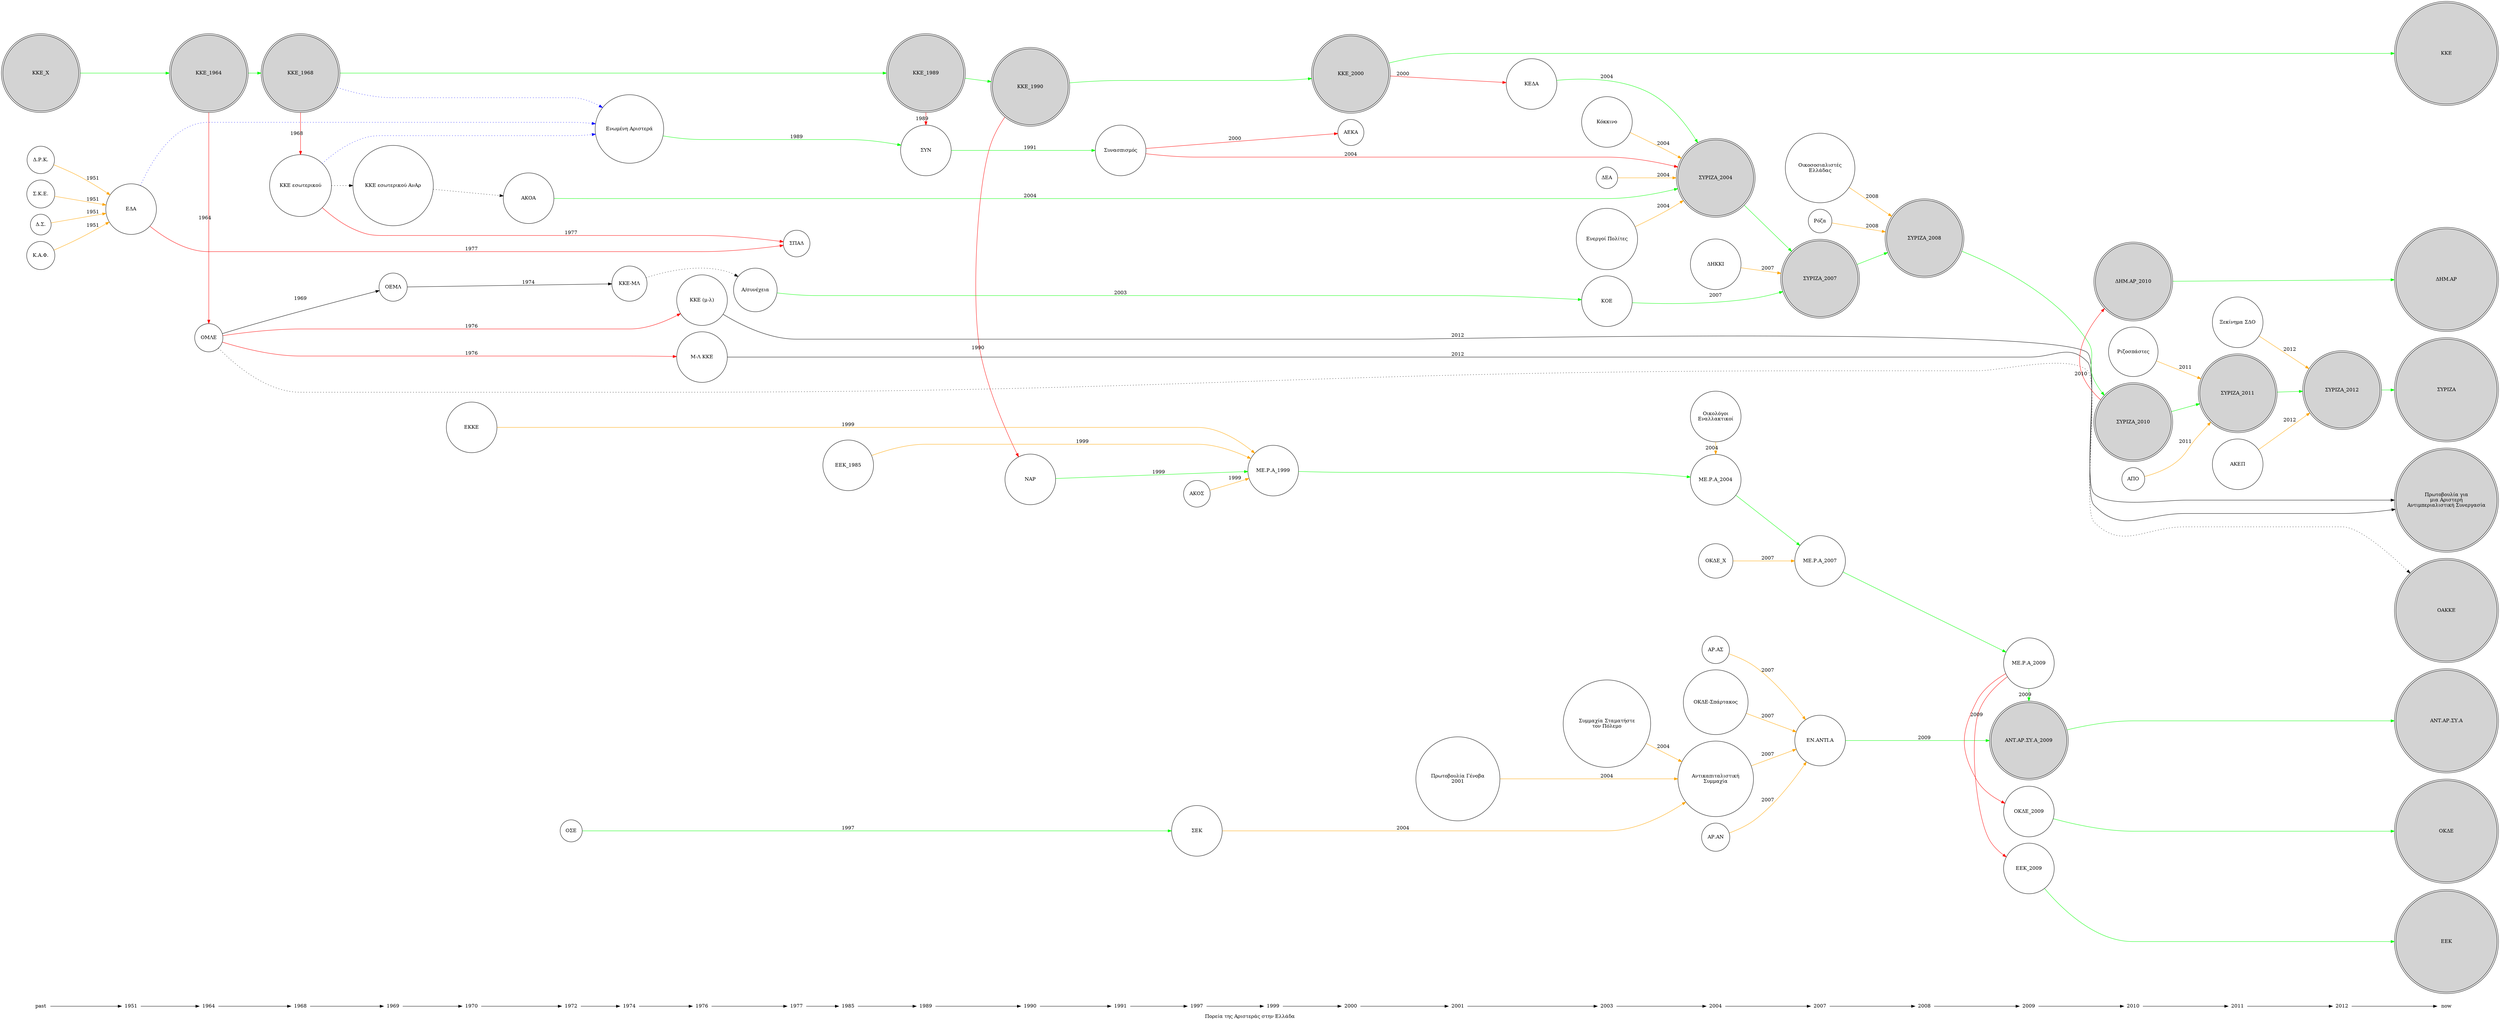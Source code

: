 digraph left {
    label = "Πορεία της Αριστεράς στην Ελλάδα";
    rankdir = LR;
{
	node [shape = plaintext];
	past -> "1951" -> "1964" -> "1968" -> "1969" -> "1970" -> "1972"
	-> "1974" -> "1976" -> "1977" -> "1985" -> "1989" -> "1990" ->
	"1991" -> "1997" -> "1999" -> "2000" -> "2001" -> "2003" -> "2004" -> "2007" -> "2008" -> "2009" -> "2010" -> "2011" -> "2012" -> now;
}

    node [shape = circle];
   { rank = same;  node [shape = doublecircle, fixedsize=true, width=3, height=3, style=filled, image="images/kke.jpg"]; "past"; "ΚΚΕ_Χ"; }
   { rank = same;  node [shape = doublecircle, fixedsize=true, width=3, height=3, style=filled, image="images/kke.jpg"]; "1964"; "ΚΚΕ_1964"; }
   { rank = same;  node [shape = doublecircle, fixedsize=true, width=3, height=3, style=filled, image="images/kke.jpg"]; "1968"; "ΚΚΕ_1968"; }
   { rank = same;  node [shape = doublecircle, fixedsize=true, width=3, height=3, style=filled, image="images/kke.jpg"]; "1989"; "ΚΚΕ_1989"; }
   { rank = same;  node [shape = doublecircle, fixedsize=true, width=3, height=3, style=filled, image="images/kke.jpg"]; "1990"; "ΚΚΕ_1990"; }
   { rank = same;  node [shape = doublecircle, fixedsize=true, width=3, height=3, style=filled, image="images/kke.jpg"]; "2000"; "ΚΚΕ_2000"; }
   { rank = same;  node [shape = ellipse, fixedsize=true, width=2, height=2, image="images/eda.jpg"]; "1951"; "ΕΔΑ"; }
   { rank = same;  "1964"; "ΟΜΛΕ"; }
   { rank = same;  "1968"; "ΚΚΕ εσωτερικού"; }
   { rank = same;  "1969"; "ΟΕΜΛ"; }
   { rank = same;  node [shape = ellipse, fixedsize=true, width=2, height=2, image="images/ekke.jpg"]; "1970"; "ΕΚΚΕ"; }
   { rank = same;  "1972"; "ΟΣΕ"; }
   { rank = same;  "1974"; "ΚΚΕ-ΜΛ"; "Ενωμένη Αριστερά"; }
   { rank = same;  node [shape = ellipse, fixedsize=true, width=2, height=2, image="images/ml-kke.jpg"]; "1976"; "Μ-Λ ΚΚΕ"; }
   { rank = same;  node [shape = ellipse, fixedsize=true, width=2, height=2, image="images/kke-ml.jpg"]; "1976"; "ΚΚΕ (μ-λ)"; }
   { rank = same;  "1977"; "ΣΠΑΔ"; }
   { rank = same;  node [shape = ellipse, fixedsize=true, width=2, height=2, image="images/eek.gif"]; "1985"; "ΕΕΚ_1985";}
   { rank = same;  node [shape = ellipse, fixedsize=true, width=2, height=2, image="images/syn-generic.gif"]; "1989"; "ΣΥΝ"; }
   { rank = same;  node [shape = ellipse, fixedsize=true, width=2, height=2, image="images/nar.jpg"]; "1990"; "ΝΑΡ"; }
   { rank = same;  node [shape = ellipse, fixedsize=true, width=2, height=2, image="images/synaspismos.jpg"]; "1991"; "Συνασπισμός"; }
   { rank = same;  node [shape = ellipse, fixedsize=true, width=2, height=2, image="images/sek.gif"]; "1997"; "ΣΕΚ"; }
   { rank = same;  node [shape = ellipse, fixedsize=true, width=2, height=2, image="images/mera.gif"]; "1999"; "ΜΕ.Ρ.Α_1999"; }
   { rank = same;  "2000"; "ΑΕΚΑ";}
   { rank = same;  node [shape = ellipse, fixedsize=true, width=2, height=2, image="images/dhkki.jpg"]; "ΔΗΚΚΙ";}
   { rank = same;  node [shape = ellipse, fixedsize=true, width=2, height=2, image="images/keda.gif"]; "ΚΕΔΑ";}
   { rank = same;  node [shape = ellipse, fixedsize=true, width=2, height=2, image="images/akep.jpg"]; "ΑΚΕΠ";}
   { rank = same;  node [shape = ellipse, fixedsize=true, width=2, height=2, image="images/akoa.jpg"]; "ΑΚΟΑ";}
   { rank = same;  node [shape = ellipse, fixedsize=true, width=2, height=2, image="images/kokkino.jpg"]; "Κόκκινο";}
   { rank = same;  node [shape = ellipse, fixedsize=true, width=2, height=2, image="images/ksekinima.jpg"]; "Ξεκίνημα ΣΔΟ";}
   { rank = same;  "2001"; "Πρωτοβουλία Γένοβα\n2001";}
   { rank = same;  node [shape = ellipse, fixedsize=true, width=2, height=2, image="images/koe.png"]; "2003"; "ΚΟΕ"; }
   { rank = same;  node [shape = ellipse, fixedsize=true, width=2, height=2, image="images/oikologoi-enallaktikoi.jpg"]; "2004"; "Οικολόγοι\nΕναλλακτικοί";}
   { rank = same;  node [shape = ellipse, fixedsize=true, width=2, height=2, image="images/mera.gif"]; "2004"; "ΜΕ.Ρ.Α_2004"; }
   { rank = same;  "2004"; "Αντικαπιταλιστική\nΣυμμαχία";}
   { rank = same; node [shape = doublecircle, fixedsize=true, width=3, height=3, style=filled, image="images/syriza.jpg"]; "2004"; "ΣΥΡΙΖΑ_2004"; }
   { rank = same; node [shape = doublecircle, fixedsize=true, width=3, height=3, style=filled, image="images/syriza.jpg"]; "2007"; "ΣΥΡΙΖΑ_2007"; }
   { rank = same; node [shape = doublecircle, fixedsize=true, width=3, height=3, style=filled, image="images/syriza.jpg"]; "2008"; "ΣΥΡΙΖΑ_2008"; }
   { rank = same; node [shape = doublecircle, fixedsize=true, width=3, height=3, style=filled, image="images/syriza.jpg"]; "2010"; "ΣΥΡΙΖΑ_2010"; }
   { rank = same; node [shape = doublecircle, fixedsize=true, width=3, height=3, style=filled, image="images/syriza.jpg"]; "2011"; "ΣΥΡΙΖΑ_2011"; }
   { rank = same; node [shape = doublecircle, fixedsize=true, width=3, height=3, style=filled, image="images/syriza.jpg"]; "2012"; "ΣΥΡΙΖΑ_2012"; }
   { rank = same; node [shape = ellipse, fixedsize=true, width=2, height=2, image="images/enantia.png"]; "2007"; "ΕΝ.ΑΝΤΙ.Α"; } 
   { rank = same; node [shape = ellipse, fixedsize=true, width=2, height=2, image="images/mera.gif"]; "2007"; "ΜΕ.Ρ.Α_2007"; }
   { rank = same; node [shape = ellipse, fixedsize=true, width=2, height=2, image="images/mera.gif"]; "2009"; "ΜΕ.Ρ.Α_2009"; }
   { rank = same; node [shape = ellipse, fixedsize=true, width=2, height=2, image="images/eek.gif"]; "2009"; "ΕΕΚ_2009";}
   { rank = same; node [shape = ellipse, fixedsize=true, width=2, height=2, image="images/okde.jpg"]; "2009"; "ΟΚΔΕ_2009"; }
   { rank = same; node [shape = doublecircle, fixedsize=true, width=3, height=3, style=filled, image="images/antarsya.jpg"]; "2009"; "ΑΝΤ.ΑΡ.ΣΥ.Α_2009"; }
   { rank = same;  node [shape = doublecircle, fixedsize=true, width=3, height=3, style=filled, image="images/dhmokratiki-aristera.jpg"]; "2010"; "ΔΗΜ.ΑΡ_2010"; }
   { rank = same; node [shape = doublecircle, fixedsize=true, width=4, height=4, style=filled];  now ; "ΣΥΡΙΖΑ"; "ΑΝΤ.ΑΡ.ΣΥ.Α"; "ΚΚΕ"; "Πρωτοβουλία για\nμια Αριστερή\nΑντιμπεριαλιστική Συνεργασία"; "ΕΕΚ"; "ΟΑΚΚΕ"; "ΟΚΔΕ"; "ΔΗΜ.ΑΡ";}
   "ΜΕ.Ρ.Α_2009" -> "ΟΚΔΕ_2009" [color=red];
   "ΕΕΚ_2009" -> "ΕΕΚ" [color=green];
   "ΟΚΔΕ_2009" -> "ΟΚΔΕ" [color=green];
   "ΔΗΜ.ΑΡ_2010" -> "ΔΗΜ.ΑΡ" [color=green];
   "ΑΝΤ.ΑΡ.ΣΥ.Α_2009" -> "ΑΝΤ.ΑΡ.ΣΥ.Α" [color=green];
   "ΣΥΡΙΖΑ_2004" -> "ΣΥΡΙΖΑ_2007" -> "ΣΥΡΙΖΑ_2008" -> "ΣΥΡΙΖΑ_2010" -> "ΣΥΡΙΖΑ_2011" -> "ΣΥΡΙΖΑ_2012" -> "ΣΥΡΙΖΑ" [color=green];
   "ΜΕ.Ρ.Α_1999" -> "ΜΕ.Ρ.Α_2004" -> "ΜΕ.Ρ.Α_2007" -> "ΜΕ.Ρ.Α_2009" [color=green];
   "ΚΚΕ_Χ" -> "ΚΚΕ_1964" -> "ΚΚΕ_1968" -> "ΚΚΕ_1989" -> "ΚΚΕ_1990" -> "ΚΚΕ_2000" ->"ΚΚΕ" [color=green];
	"ΚΚΕ_1964" -> "ΟΜΛΕ" [label = "1964",color=red];
    "ΚΚΕ_1968" -> "ΚΚΕ εσωτερικού" [label = "1968",color=red];
    "ΚΚΕ_1989" -> "ΣΥΝ" [label = "1989",color=red];
    "ΚΚΕ_1990" -> "ΝΑΡ" [label = "1990",color=red];
    "ΚΚΕ_2000" -> "ΚΕΔΑ" [label = "2000",color=red];
    "Σ.K.Ε." -> "ΕΔΑ" [label = "1951",color=orange];
    "Δ.Σ." -> "ΕΔΑ" [label = "1951",color=orange];
    "Κ.Α.Φ." -> "ΕΔΑ" [label = "1951",color=orange];
    "Δ.Ρ.Κ." -> "ΕΔΑ" [label = "1951",color=orange];
    "ΚΚΕ εσωτερικού" -> "Ενωμένη Αριστερά" [ style = "dotted",color=blue ];
    "ΕΔΑ" -> "Ενωμένη Αριστερά" [ style = "dotted",color=blue ];
    "ΚΚΕ_1968" -> "Ενωμένη Αριστερά" [ style = "dotted",color=blue ];
    "ΚΚΕ εσωτερικού" -> "ΚΚΕ εσωτερικού ΑνΑρ" [ style = "dotted"];
    "ΕΔΑ" -> "ΣΠΑΔ" [ label = "1977", color=red ];
    "ΚΚΕ εσωτερικού" -> "ΣΠΑΔ" [ label = "1977", color=red ];
    "ΚΚΕ εσωτερικού ΑνΑρ" -> "ΑΚΟΑ" [style = "dotted"];
	"Ενωμένη Αριστερά" -> "ΣΥΝ" [label = "1989",color=green];
	"ΣΥΝ" -> "Συνασπισμός" [label = "1991",color=green];
	"Συνασπισμός" -> "ΣΥΡΙΖΑ_2004" [label = "2004",color=red];
	"Συνασπισμός" -> "ΑΕΚΑ" [label = "2000",color=red];
    "ΕΚΚΕ" -> "ΜΕ.Ρ.Α_1999" [label = "1999",color=orange];
    "ΕΕΚ_1985" -> "ΜΕ.Ρ.Α_1999" [label = "1999",color=orange];
    "ΑΚΟΣ" -> "ΜΕ.Ρ.Α_1999" [label = "1999",color=orange];
    "ΝΑΡ" -> "ΜΕ.Ρ.Α_1999" [label = "1999",color=green];
    "Οικολόγοι\nΕναλλακτικοί" -> "ΜΕ.Ρ.Α_2004" [label = "2004",color=orange];
    "ΟΚΔΕ_Χ" -> "ΜΕ.Ρ.Α_2007" [label = "2007",color=orange];
    "ΟΜΛΕ" -> "Μ-Λ ΚΚΕ" [label = "1976",color=red];
    "ΟΜΛΕ" -> "ΟΕΜΛ" [label = "1969"];
    "ΟΜΛΕ" -> "ΚΚΕ (μ-λ)" [label="1976", color=red];
    "ΟΕΜΛ" -> "ΚΚΕ-ΜΛ" [label = "1974"];
    "ΚΕΔΑ" -> "ΣΥΡΙΖΑ_2004" [label = "2004",color=green];
	"ΜΕ.Ρ.Α_2009" -> "ΑΝΤ.ΑΡ.ΣΥ.Α_2009" [label = "2009", color=green];
	"ΑΡ.ΑΝ" -> "ΕΝ.ΑΝΤΙ.Α" [label = "2007",color=orange];
	"ΑΡ.ΑΣ" -> "ΕΝ.ΑΝΤΙ.Α" [label = "2007",color=orange];
	"ΟΚΔΕ-Σπάρτακος" -> "ΕΝ.ΑΝΤΙ.Α" [label = "2007",color=orange];
	"ΕΝ.ΑΝΤΙ.Α" -> "ΑΝΤ.ΑΡ.ΣΥ.Α_2009" [label = "2009",color=green];
    "ΚΚΕ-ΜΛ" -> "Α/συνέχεια" [style = "dotted"];
	"Α/συνέχεια" -> "ΚΟΕ" [label = "2003", color=green];
	"ΑΚΟΑ" -> "ΣΥΡΙΖΑ_2004" [label = "2004",color=green];
	"ΚΟΕ" -> "ΣΥΡΙΖΑ_2007" [label = "2007", color=green];
	"ΔΕΑ" -> "ΣΥΡΙΖΑ_2004" [label = "2004",color=orange];
	"ΔΗΚΚΙ" -> "ΣΥΡΙΖΑ_2007" [label = "2007",color=orange];
	"Ενεργοί Πολίτες" -> "ΣΥΡΙΖΑ_2004" [label = "2004",color=orange];
	"Κόκκινο"-> "ΣΥΡΙΖΑ_2004" [label = "2004",color=orange];
	"Οικοσοσιαλιστές\nΕλλάδας"-> "ΣΥΡΙΖΑ_2008" [label = "2008",color=orange];
	"Ρόζα"-> "ΣΥΡΙΖΑ_2008" [label = "2008",color=orange];
	"ΑΠΟ"-> "ΣΥΡΙΖΑ_2011" [label = "2011",color=orange];
	"Ριζοσπάστες"-> "ΣΥΡΙΖΑ_2011" [label = "2011",color=orange];
	"ΟΣΕ" -> "ΣΕΚ" [label = "1997",color=green];
    "ΜΕ.Ρ.Α_2009" -> "ΕΕΚ_2009" [label = "2009",color=red];
	"ΣΥΡΙΖΑ_2010" -> "ΔΗΜ.ΑΡ_2010" [label = "2010",color=red];
	"ΚΚΕ (μ-λ)" -> "Πρωτοβουλία για\nμια Αριστερή\nΑντιμπεριαλιστική Συνεργασία" [label = "2012"];
	"Μ-Λ ΚΚΕ" -> "Πρωτοβουλία για\nμια Αριστερή\nΑντιμπεριαλιστική Συνεργασία" [label = "2012"];
    "ΟΜΛΕ" -> "ΟΑΚΚΕ" [ style = "dotted" ];
	"Ξεκίνημα ΣΔΟ"-> "ΣΥΡΙΖΑ_2012" [label = "2012",color=orange];
	"ΑΚΕΠ"-> "ΣΥΡΙΖΑ_2012" [label = "2012",color=orange];
	"ΣΕΚ" -> "Αντικαπιταλιστική\nΣυμμαχία" [label="2004",color=orange]
	"Πρωτοβουλία Γένοβα\n2001" -> "Αντικαπιταλιστική\nΣυμμαχία" [label="2004",color=orange]
	"Συμμαχία Σταματήστε\nτον Πόλεμο" -> "Αντικαπιταλιστική\nΣυμμαχία" [label="2004",color=orange]
	"Αντικαπιταλιστική\nΣυμμαχία" -> "ΕΝ.ΑΝΤΙ.Α" [label="2007",color=orange]
}
